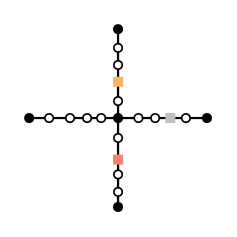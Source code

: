 <?xml version="1.0"?>
<!DOCTYPE ipe SYSTEM "ipe.dtd">
<ipe version="70218" creator="Ipe 7.2.24">
<info created="D:20220429101223" modified="D:20220429103554"/>
<ipestyle name="basic">
<symbol name="arrow/arc(spx)">
<path stroke="sym-stroke" fill="sym-stroke" pen="sym-pen">
0 0 m
-1 0.333 l
-1 -0.333 l
h
</path>
</symbol>
<symbol name="arrow/farc(spx)">
<path stroke="sym-stroke" fill="white" pen="sym-pen">
0 0 m
-1 0.333 l
-1 -0.333 l
h
</path>
</symbol>
<symbol name="arrow/ptarc(spx)">
<path stroke="sym-stroke" fill="sym-stroke" pen="sym-pen">
0 0 m
-1 0.333 l
-0.8 0 l
-1 -0.333 l
h
</path>
</symbol>
<symbol name="arrow/fptarc(spx)">
<path stroke="sym-stroke" fill="white" pen="sym-pen">
0 0 m
-1 0.333 l
-0.8 0 l
-1 -0.333 l
h
</path>
</symbol>
<symbol name="mark/circle(sx)" transformations="translations">
<path fill="sym-stroke">
0.6 0 0 0.6 0 0 e
0.4 0 0 0.4 0 0 e
</path>
</symbol>
<symbol name="mark/disk(sx)" transformations="translations">
<path fill="sym-stroke">
0.6 0 0 0.6 0 0 e
</path>
</symbol>
<symbol name="mark/fdisk(sfx)" transformations="translations">
<group>
<path fill="sym-fill">
0.5 0 0 0.5 0 0 e
</path>
<path fill="sym-stroke" fillrule="eofill">
0.6 0 0 0.6 0 0 e
0.4 0 0 0.4 0 0 e
</path>
</group>
</symbol>
<symbol name="mark/box(sx)" transformations="translations">
<path fill="sym-stroke" fillrule="eofill">
-0.6 -0.6 m
0.6 -0.6 l
0.6 0.6 l
-0.6 0.6 l
h
-0.4 -0.4 m
0.4 -0.4 l
0.4 0.4 l
-0.4 0.4 l
h
</path>
</symbol>
<symbol name="mark/square(sx)" transformations="translations">
<path fill="sym-stroke">
-0.6 -0.6 m
0.6 -0.6 l
0.6 0.6 l
-0.6 0.6 l
h
</path>
</symbol>
<symbol name="mark/fsquare(sfx)" transformations="translations">
<group>
<path fill="sym-fill">
-0.5 -0.5 m
0.5 -0.5 l
0.5 0.5 l
-0.5 0.5 l
h
</path>
<path fill="sym-stroke" fillrule="eofill">
-0.6 -0.6 m
0.6 -0.6 l
0.6 0.6 l
-0.6 0.6 l
h
-0.4 -0.4 m
0.4 -0.4 l
0.4 0.4 l
-0.4 0.4 l
h
</path>
</group>
</symbol>
<symbol name="mark/cross(sx)" transformations="translations">
<group>
<path fill="sym-stroke">
-0.43 -0.57 m
0.57 0.43 l
0.43 0.57 l
-0.57 -0.43 l
h
</path>
<path fill="sym-stroke">
-0.43 0.57 m
0.57 -0.43 l
0.43 -0.57 l
-0.57 0.43 l
h
</path>
</group>
</symbol>
<symbol name="arrow/fnormal(spx)">
<path stroke="sym-stroke" fill="white" pen="sym-pen">
0 0 m
-1 0.333 l
-1 -0.333 l
h
</path>
</symbol>
<symbol name="arrow/pointed(spx)">
<path stroke="sym-stroke" fill="sym-stroke" pen="sym-pen">
0 0 m
-1 0.333 l
-0.8 0 l
-1 -0.333 l
h
</path>
</symbol>
<symbol name="arrow/fpointed(spx)">
<path stroke="sym-stroke" fill="white" pen="sym-pen">
0 0 m
-1 0.333 l
-0.8 0 l
-1 -0.333 l
h
</path>
</symbol>
<symbol name="arrow/linear(spx)">
<path stroke="sym-stroke" pen="sym-pen">
-1 0.333 m
0 0 l
-1 -0.333 l
</path>
</symbol>
<symbol name="arrow/fdouble(spx)">
<path stroke="sym-stroke" fill="white" pen="sym-pen">
0 0 m
-1 0.333 l
-1 -0.333 l
h
-1 0 m
-2 0.333 l
-2 -0.333 l
h
</path>
</symbol>
<symbol name="arrow/double(spx)">
<path stroke="sym-stroke" fill="sym-stroke" pen="sym-pen">
0 0 m
-1 0.333 l
-1 -0.333 l
h
-1 0 m
-2 0.333 l
-2 -0.333 l
h
</path>
</symbol>
<symbol name="arrow/mid-normal(spx)">
<path stroke="sym-stroke" fill="sym-stroke" pen="sym-pen">
0.5 0 m
-0.5 0.333 l
-0.5 -0.333 l
h
</path>
</symbol>
<symbol name="arrow/mid-fnormal(spx)">
<path stroke="sym-stroke" fill="white" pen="sym-pen">
0.5 0 m
-0.5 0.333 l
-0.5 -0.333 l
h
</path>
</symbol>
<symbol name="arrow/mid-pointed(spx)">
<path stroke="sym-stroke" fill="sym-stroke" pen="sym-pen">
0.5 0 m
-0.5 0.333 l
-0.3 0 l
-0.5 -0.333 l
h
</path>
</symbol>
<symbol name="arrow/mid-fpointed(spx)">
<path stroke="sym-stroke" fill="white" pen="sym-pen">
0.5 0 m
-0.5 0.333 l
-0.3 0 l
-0.5 -0.333 l
h
</path>
</symbol>
<symbol name="arrow/mid-double(spx)">
<path stroke="sym-stroke" fill="sym-stroke" pen="sym-pen">
1 0 m
0 0.333 l
0 -0.333 l
h
0 0 m
-1 0.333 l
-1 -0.333 l
h
</path>
</symbol>
<symbol name="arrow/mid-fdouble(spx)">
<path stroke="sym-stroke" fill="white" pen="sym-pen">
1 0 m
0 0.333 l
0 -0.333 l
h
0 0 m
-1 0.333 l
-1 -0.333 l
h
</path>
</symbol>
<anglesize name="22.5 deg" value="22.5"/>
<anglesize name="30 deg" value="30"/>
<anglesize name="45 deg" value="45"/>
<anglesize name="60 deg" value="60"/>
<anglesize name="90 deg" value="90"/>
<arrowsize name="large" value="10"/>
<arrowsize name="small" value="5"/>
<arrowsize name="tiny" value="3"/>
<color name="blue" value="0 0 1"/>
<color name="brown" value="0.647 0.165 0.165"/>
<color name="darkblue" value="0 0 0.545"/>
<color name="darkcyan" value="0 0.545 0.545"/>
<color name="darkgray" value="0.663"/>
<color name="darkgreen" value="0 0.392 0"/>
<color name="darkmagenta" value="0.545 0 0.545"/>
<color name="darkorange" value="1 0.549 0"/>
<color name="darkred" value="0.545 0 0"/>
<color name="gold" value="1 0.843 0"/>
<color name="gray" value="0.745"/>
<color name="green" value="0 1 0"/>
<color name="lightblue" value="0.678 0.847 0.902"/>
<color name="lightcyan" value="0.878 1 1"/>
<color name="lightgray" value="0.827"/>
<color name="lightgreen" value="0.565 0.933 0.565"/>
<color name="lightyellow" value="1 1 0.878"/>
<color name="navy" value="0 0 0.502"/>
<color name="orange" value="1 0.647 0"/>
<color name="pink" value="1 0.753 0.796"/>
<color name="purple" value="0.627 0.125 0.941"/>
<color name="red" value="1 0 0"/>
<color name="seagreen" value="0.18 0.545 0.341"/>
<color name="turquoise" value="0.251 0.878 0.816"/>
<color name="violet" value="0.933 0.51 0.933"/>
<color name="yellow" value="1 1 0"/>
<dashstyle name="dash dot dotted" value="[4 2 1 2 1 2] 0"/>
<dashstyle name="dash dotted" value="[4 2 1 2] 0"/>
<dashstyle name="dashed" value="[4] 0"/>
<dashstyle name="dotted" value="[1 3] 0"/>
<gridsize name="10 pts (~3.5 mm)" value="10"/>
<gridsize name="14 pts (~5 mm)" value="14"/>
<gridsize name="16 pts (~6 mm)" value="16"/>
<gridsize name="20 pts (~7 mm)" value="20"/>
<gridsize name="28 pts (~10 mm)" value="28"/>
<gridsize name="32 pts (~12 mm)" value="32"/>
<gridsize name="4 pts" value="4"/>
<gridsize name="56 pts (~20 mm)" value="56"/>
<gridsize name="8 pts (~3 mm)" value="8"/>
<opacity name="10%" value="0.1"/>
<opacity name="30%" value="0.3"/>
<opacity name="50%" value="0.5"/>
<opacity name="75%" value="0.75"/>
<pen name="fat" value="1.2"/>
<pen name="heavier" value="0.8"/>
<pen name="ultrafat" value="2"/>
<symbolsize name="large" value="5"/>
<symbolsize name="small" value="2"/>
<symbolsize name="tiny" value="1.1"/>
<textsize name="Huge" value="\Huge"/>
<textsize name="LARGE" value="\LARGE"/>
<textsize name="Large" value="\Large"/>
<textsize name="footnote" value="\footnotesize"/>
<textsize name="huge" value="\huge"/>
<textsize name="large" value="\large"/>
<textsize name="small" value="\small"/>
<textsize name="tiny" value="\tiny"/>
<textstyle name="center" begin="\begin{center}" end="\end{center}"/>
<textstyle name="item" begin="\begin{itemize}\item{}" end="\end{itemize}"/>
<textstyle name="itemize" begin="\begin{itemize}" end="\end{itemize}"/>
<tiling name="falling" angle="-60" step="4" width="1"/>
<tiling name="rising" angle="30" step="4" width="1"/>
</ipestyle>
<ipestyle name="brew">
<color name="aliceblue" value="0.941 0.973 1"/>
<color name="brew1" value="0.552 0.827 0.78"/>
<color name="brew2" value="1 1 0.701"/>
<color name="brew3" value="0.745 0.729 0.854"/>
<color name="brew4" value="0.984 0.501 0.447"/>
<color name="brew5" value="0.501 0.694 0.827"/>
<color name="brew6" value="0.992 0.705 0.384"/>
<color name="brew7" value="0.701 0.87 0.411"/>
<color name="brew8" value="0.988 0.803 0.898"/>
</ipestyle>
<page>
<layer name="alpha"/>
<layer name="beta"/>
<layer name="gamma"/>
<view layers="alpha" active="alpha"/>
<view layers="beta" active="beta"/>
<view layers="gamma" active="gamma"/>
<path layer="alpha" matrix="0.5 0 0 0.5 128 256" stroke="black" pen="heavier">
288 544 m
288 608 l
</path>
<path matrix="0.5 0 0 0.5 128 256" stroke="black" pen="heavier">
288 544 m
352 544 l
</path>
<path matrix="0.5 0 0 0.5 144 272" stroke="black" pen="heavier">
256 512 m
256 448 l
</path>
<path matrix="0.5 0 0 0.5 144 272" stroke="black" pen="heavier">
256 512 m
192 512 l
</path>
<use matrix="0.5 0 0 0.5 128 256" name="mark/disk(sx)" pos="288 544" size="normal" stroke="black"/>
<use matrix="0.5 0 0 0.5 128 256" name="mark/disk(sx)" pos="288 608" size="normal" stroke="black"/>
<use matrix="0.5 0 0 0.5 128 256" name="mark/disk(sx)" pos="352 544" size="normal" stroke="black"/>
<use matrix="0.5 0 0 0.5 144 272" name="mark/disk(sx)" pos="256 448" size="normal" stroke="black"/>
<use matrix="0.5 0 0 0.5 144 272" name="mark/disk(sx)" pos="192 512" size="normal" stroke="black"/>
<use matrix="0.5 0 0 0.5 144 272" name="mark/fdisk(sfx)" pos="206.356 512" size="normal" stroke="black"/>
<use matrix="0.5 0 0 0.5 144 272" name="mark/fdisk(sfx)" pos="221.404 512" size="normal" stroke="black" fill="white"/>
<use matrix="0.5 0 0 0.5 144 272" name="mark/fdisk(sfx)" pos="233.716 512" size="normal" stroke="black" fill="white"/>
<use matrix="0.5 0 0 0.5 144 272" name="mark/fdisk(sfx)" pos="243.839 512" size="normal" stroke="black" fill="white"/>
<use matrix="0.5 0 0 0.5 128 256" name="mark/fdisk(sfx)" pos="288 556.22" size="normal" stroke="black" fill="white"/>
<use matrix="0.5 0 0 0.5 128 256" name="mark/square(sx)" pos="288 570.174" size="normal" stroke="brew6"/>
<use matrix="0.5 0 0 0.5 128 256" name="mark/fdisk(sfx)" pos="288 582.212" size="normal" stroke="black" fill="white"/>
<use matrix="0.5 0 0 0.5 128 256" name="mark/fdisk(sfx)" pos="288 594.524" size="normal" stroke="black" fill="white"/>
<use matrix="0.5 0 0 0.5 128 256" name="mark/fdisk(sfx)" pos="302.663 544" size="normal" stroke="black" fill="white"/>
<use matrix="0.5 0 0 0.5 128 256" name="mark/fdisk(sfx)" pos="314.701 544" size="normal" stroke="black" fill="white"/>
<use matrix="0.5 0 0 0.5 128 256" name="mark/square(sx)" pos="325.645 544" size="normal" stroke="gray"/>
<use matrix="0.5 0 0 0.5 128 256" name="mark/fdisk(sfx)" pos="336.863 544" size="normal" stroke="black" fill="white"/>
<use matrix="0.5 0 0 0.5 144 272" name="mark/fdisk(sfx)" pos="256 497.67" size="normal" stroke="black" fill="white"/>
<use matrix="0.5 0 0 0.5 144 272" name="mark/square(sx)" pos="256 482.075" size="normal" stroke="brew4"/>
<use matrix="0.5 0 0 0.5 144 272" name="mark/fdisk(sfx)" pos="256 471.404" size="normal" stroke="black" fill="white"/>
<use matrix="0.5 0 0 0.5 144 272" name="mark/fdisk(sfx)" pos="256 458.819" size="normal" stroke="black" fill="white"/>
<path layer="beta" matrix="0.5 0 0 0.5 136 264" stroke="black" pen="heavier">
256 512 m
288 544 l
</path>
<path matrix="0.5 0 0 0.5 136 264" stroke="black" pen="heavier">
288 544 m
288 608 l
</path>
<path matrix="0.5 0 0 0.5 136 264" stroke="black" pen="heavier">
288 544 m
352 544 l
</path>
<path matrix="0.5 0 0 0.5 136 264" stroke="black" pen="heavier">
256 512 m
256 448 l
</path>
<path matrix="0.5 0 0 0.5 136 264" stroke="black" pen="heavier">
256 512 m
192 512 l
</path>
<use matrix="0.5 0 0 0.5 136 264" name="mark/disk(sx)" pos="256 512" size="normal" stroke="black"/>
<use matrix="0.5 0 0 0.5 136 264" name="mark/disk(sx)" pos="288 544" size="normal" stroke="black"/>
<use matrix="0.5 0 0 0.5 136 264" name="mark/disk(sx)" pos="264.779 520.779" size="normal" stroke="black"/>
<use matrix="0.5 0 0 0.5 136 264" name="mark/square(sx)" pos="273.124 529.124" size="normal" stroke="brew4"/>
<use matrix="0.5 0 0 0.5 136 264" name="mark/disk(sx)" pos="279.964 535.964" size="normal" stroke="black"/>
<use matrix="0.5 0 0 0.5 136 264" name="mark/disk(sx)" pos="288 608" size="normal" stroke="black"/>
<use matrix="0.5 0 0 0.5 136 264" name="mark/disk(sx)" pos="352 544" size="normal" stroke="black"/>
<use matrix="0.5 0 0 0.5 136 264" name="mark/disk(sx)" pos="256 448" size="normal" stroke="black"/>
<use matrix="0.5 0 0 0.5 136 264" name="mark/disk(sx)" pos="192 512" size="normal" stroke="black"/>
<use matrix="0.5 0 0 0.5 136 264" name="mark/fdisk(sfx)" pos="206.356 512" size="normal" stroke="black"/>
<use matrix="0.5 0 0 0.5 136 264" name="mark/fdisk(sfx)" pos="221.404 512" size="normal" stroke="black" fill="white"/>
<use matrix="0.5 0 0 0.5 136 264" name="mark/fdisk(sfx)" pos="233.716 512" size="normal" stroke="black" fill="white"/>
<use matrix="0.5 0 0 0.5 136 264" name="mark/fdisk(sfx)" pos="243.839 512" size="normal" stroke="black" fill="white"/>
<use matrix="0.5 0 0 0.5 136 264" name="mark/fdisk(sfx)" pos="288 556.22" size="normal" stroke="black" fill="white"/>
<use matrix="0.5 0 0 0.5 136 264" name="mark/square(sx)" pos="288 570.174" size="normal" stroke="brew6"/>
<use matrix="0.5 0 0 0.5 136 264" name="mark/fdisk(sfx)" pos="288 582.212" size="normal" stroke="black" fill="white"/>
<use matrix="0.5 0 0 0.5 136 264" name="mark/fdisk(sfx)" pos="288 594.524" size="normal" stroke="black" fill="white"/>
<use matrix="0.5 0 0 0.5 136 264" name="mark/fdisk(sfx)" pos="302.663 544" size="normal" stroke="black" fill="white"/>
<use matrix="0.5 0 0 0.5 136 264" name="mark/fdisk(sfx)" pos="314.701 544" size="normal" stroke="black" fill="white"/>
<use matrix="0.5 0 0 0.5 136 264" name="mark/square(sx)" pos="325.645 544" size="normal" stroke="gray"/>
<use matrix="0.5 0 0 0.5 136 264" name="mark/fdisk(sfx)" pos="336.863 544" size="normal" stroke="black" fill="white"/>
<use matrix="0.5 0 0 0.5 136 264" name="mark/fdisk(sfx)" pos="256 497.67" size="normal" stroke="black" fill="white"/>
<use matrix="0.5 0 0 0.5 136 264" name="mark/fdisk(sfx)" pos="256 482.075" size="normal" stroke="black"/>
<use matrix="0.5 0 0 0.5 136 264" name="mark/fdisk(sfx)" pos="256 471.404" size="normal" stroke="black" fill="white"/>
<use matrix="0.5 0 0 0.5 136 264" name="mark/fdisk(sfx)" pos="256 458.819" size="normal" stroke="black" fill="white"/>
<path layer="gamma" stroke="black" pen="heavier">
240 560 m
240 496 l
304 496 l
304 560 l
240 560 l
</path>
<use name="mark/disk(sx)" pos="240 560" size="normal" stroke="black"/>
<use name="mark/disk(sx)" pos="304 560" size="normal" stroke="black"/>
<use name="mark/disk(sx)" pos="240 496" size="normal" stroke="black"/>
<use name="mark/disk(sx)" pos="304 496" size="normal" stroke="black"/>
<use name="mark/square(sx)" pos="240 552" size="normal" stroke="brew6"/>
<use name="mark/fdisk(sfx)" pos="240 544" size="normal" stroke="black" fill="white"/>
<use name="mark/fdisk(sfx)" pos="240 536" size="normal" stroke="black" fill="white"/>
<use name="mark/fdisk(sfx)" pos="240 528" size="normal" stroke="black" fill="white"/>
<use name="mark/fdisk(sfx)" pos="240 520" size="normal" stroke="black" fill="white"/>
<use name="mark/fdisk(sfx)" pos="240 512" size="normal" stroke="black" fill="white"/>
<use name="mark/fdisk(sfx)" pos="240 504" size="normal" stroke="black" fill="white"/>
<use name="mark/fdisk(sfx)" pos="248 496" size="normal" stroke="black" fill="white"/>
<use name="mark/fdisk(sfx)" pos="256 496" size="normal" stroke="black" fill="white"/>
<use name="mark/fdisk(sfx)" pos="264 496" size="normal" stroke="black" fill="white"/>
<use name="mark/fdisk(sfx)" pos="272 496" size="normal" stroke="black" fill="white"/>
<use name="mark/square(sx)" pos="280 496" size="normal" stroke="brew4"/>
<use name="mark/fdisk(sfx)" pos="288 496" size="normal" stroke="black" fill="white"/>
<use name="mark/fdisk(sfx)" pos="296 496" size="normal" stroke="black" fill="white"/>
<use name="mark/fdisk(sfx)" pos="304 504" size="normal" stroke="black" fill="white"/>
<use name="mark/square(sx)" pos="304 520" size="normal" stroke="brew3"/>
<use name="mark/fdisk(sfx)" pos="304 536" size="normal" stroke="black" fill="white"/>
<use name="mark/fdisk(sfx)" pos="304 552" size="normal" stroke="black" fill="white"/>
<use name="mark/fdisk(sfx)" pos="256 560" size="normal" stroke="black" fill="white"/>
<use name="mark/square(sx)" pos="272 560" size="normal" stroke="brew1"/>
<use name="mark/fdisk(sfx)" pos="288 560" size="normal" stroke="black" fill="white"/>
<path stroke="black" pen="heavier">
304 560 m
312 560 l
</path>
<path stroke="black" pen="heavier">
304 560 m
304 568 l
</path>
<path stroke="black" pen="heavier">
240 560 m
240 568 l
</path>
<path stroke="black" pen="heavier">
240 560 m
232 560 l
</path>
<path stroke="black" pen="heavier">
240 496 m
232 496 l
</path>
<path stroke="black" pen="heavier">
240 496 m
240 488 l
</path>
<path stroke="black" pen="heavier">
304 496 m
304 488 l
</path>
<path stroke="black" pen="heavier">
304 496 m
312 496 l
</path>
</page>
</ipe>
